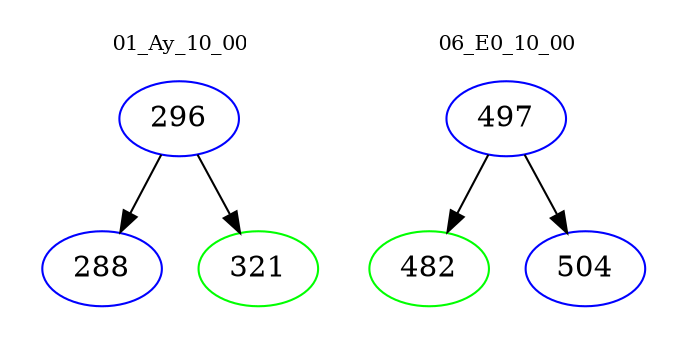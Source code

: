 digraph{
subgraph cluster_0 {
color = white
label = "01_Ay_10_00";
fontsize=10;
T0_296 [label="296", color="blue"]
T0_296 -> T0_288 [color="black"]
T0_288 [label="288", color="blue"]
T0_296 -> T0_321 [color="black"]
T0_321 [label="321", color="green"]
}
subgraph cluster_1 {
color = white
label = "06_E0_10_00";
fontsize=10;
T1_497 [label="497", color="blue"]
T1_497 -> T1_482 [color="black"]
T1_482 [label="482", color="green"]
T1_497 -> T1_504 [color="black"]
T1_504 [label="504", color="blue"]
}
}
